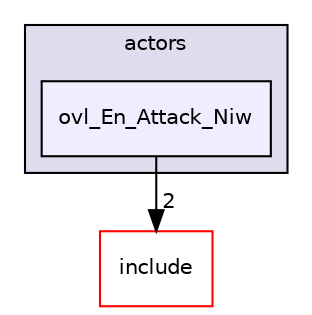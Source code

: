 digraph "src/overlays/actors/ovl_En_Attack_Niw" {
  compound=true
  node [ fontsize="10", fontname="Helvetica"];
  edge [ labelfontsize="10", labelfontname="Helvetica"];
  subgraph clusterdir_e93473484be31ce7bcb356bd643a22f8 {
    graph [ bgcolor="#ddddee", pencolor="black", label="actors" fontname="Helvetica", fontsize="10", URL="dir_e93473484be31ce7bcb356bd643a22f8.html"]
  dir_6eb687e91f0ba81c050c7704a8c7cd39 [shape=box, label="ovl_En_Attack_Niw", style="filled", fillcolor="#eeeeff", pencolor="black", URL="dir_6eb687e91f0ba81c050c7704a8c7cd39.html"];
  }
  dir_d44c64559bbebec7f509842c48db8b23 [shape=box label="include" fillcolor="white" style="filled" color="red" URL="dir_d44c64559bbebec7f509842c48db8b23.html"];
  dir_6eb687e91f0ba81c050c7704a8c7cd39->dir_d44c64559bbebec7f509842c48db8b23 [headlabel="2", labeldistance=1.5 headhref="dir_000183_000000.html"];
}
